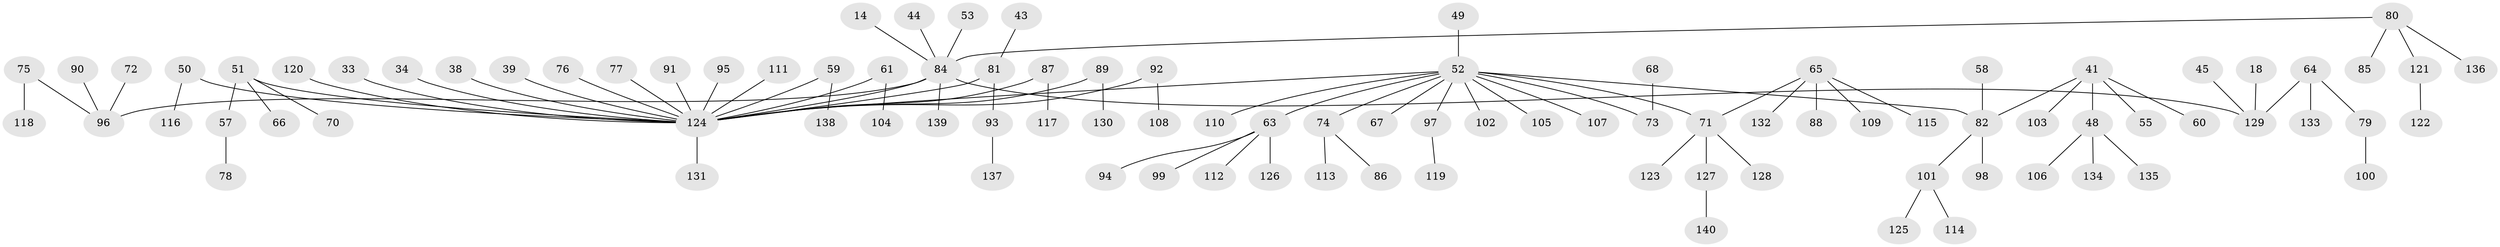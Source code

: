 // original degree distribution, {9: 0.007142857142857143, 7: 0.007142857142857143, 6: 0.02142857142857143, 5: 0.02857142857142857, 3: 0.12142857142857143, 4: 0.07857142857142857, 2: 0.18571428571428572, 1: 0.55}
// Generated by graph-tools (version 1.1) at 2025/56/03/04/25 21:56:20]
// undirected, 98 vertices, 97 edges
graph export_dot {
graph [start="1"]
  node [color=gray90,style=filled];
  14;
  18;
  33;
  34;
  38;
  39;
  41 [super="+31"];
  43;
  44;
  45;
  48;
  49;
  50;
  51;
  52 [super="+26+37+35+36"];
  53;
  55;
  57;
  58;
  59;
  60;
  61;
  63;
  64;
  65 [super="+62"];
  66;
  67;
  68;
  70;
  71 [super="+16+32+40+46"];
  72;
  73 [super="+56"];
  74 [super="+42"];
  75;
  76;
  77;
  78;
  79;
  80 [super="+9+47"];
  81 [super="+27"];
  82 [super="+21"];
  84 [super="+2+13"];
  85;
  86;
  87;
  88;
  89;
  90;
  91;
  92;
  93;
  94;
  95;
  96 [super="+17"];
  97;
  98;
  99;
  100;
  101;
  102;
  103;
  104;
  105;
  106;
  107;
  108;
  109;
  110;
  111;
  112;
  113;
  114;
  115;
  116;
  117;
  118;
  119;
  120;
  121;
  122;
  123;
  124 [super="+19+69+83+28"];
  125;
  126;
  127;
  128;
  129 [super="+6"];
  130;
  131;
  132;
  133;
  134;
  135;
  136;
  137;
  138;
  139;
  140;
  14 -- 84;
  18 -- 129;
  33 -- 124;
  34 -- 124;
  38 -- 124;
  39 -- 124;
  41 -- 48;
  41 -- 55;
  41 -- 82;
  41 -- 60;
  41 -- 103;
  43 -- 81;
  44 -- 84;
  45 -- 129;
  48 -- 106;
  48 -- 134;
  48 -- 135;
  49 -- 52;
  50 -- 116;
  50 -- 124;
  51 -- 57;
  51 -- 66;
  51 -- 70;
  51 -- 124;
  52 -- 110;
  52 -- 74;
  52 -- 97;
  52 -- 67;
  52 -- 102;
  52 -- 71;
  52 -- 105;
  52 -- 107;
  52 -- 82;
  52 -- 63;
  52 -- 73;
  52 -- 124;
  53 -- 84;
  57 -- 78;
  58 -- 82;
  59 -- 138;
  59 -- 124;
  61 -- 104;
  61 -- 124;
  63 -- 94;
  63 -- 99;
  63 -- 112;
  63 -- 126;
  64 -- 79;
  64 -- 133;
  64 -- 129;
  65 -- 115;
  65 -- 132;
  65 -- 71;
  65 -- 88;
  65 -- 109;
  68 -- 73;
  71 -- 127;
  71 -- 123;
  71 -- 128;
  72 -- 96;
  74 -- 113;
  74 -- 86;
  75 -- 118;
  75 -- 96;
  76 -- 124;
  77 -- 124;
  79 -- 100;
  80 -- 85;
  80 -- 136;
  80 -- 121;
  80 -- 84;
  81 -- 93;
  81 -- 124;
  82 -- 98;
  82 -- 101;
  84 -- 139;
  84 -- 96;
  84 -- 129;
  84 -- 124;
  87 -- 117;
  87 -- 124;
  89 -- 130;
  89 -- 124;
  90 -- 96;
  91 -- 124;
  92 -- 108;
  92 -- 124;
  93 -- 137;
  95 -- 124;
  97 -- 119;
  101 -- 114;
  101 -- 125;
  111 -- 124;
  120 -- 124;
  121 -- 122;
  124 -- 131;
  127 -- 140;
}
